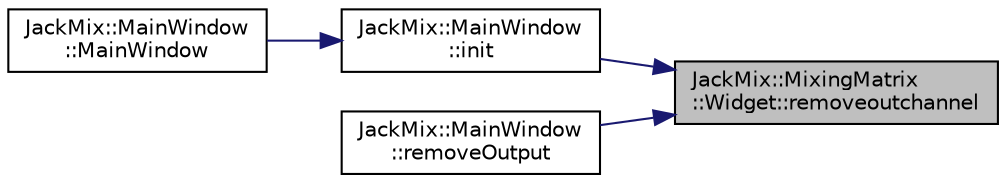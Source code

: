 digraph "JackMix::MixingMatrix::Widget::removeoutchannel"
{
 // LATEX_PDF_SIZE
  edge [fontname="Helvetica",fontsize="10",labelfontname="Helvetica",labelfontsize="10"];
  node [fontname="Helvetica",fontsize="10",shape=record];
  rankdir="RL";
  Node1 [label="JackMix::MixingMatrix\l::Widget::removeoutchannel",height=0.2,width=0.4,color="black", fillcolor="grey75", style="filled", fontcolor="black",tooltip=" "];
  Node1 -> Node2 [dir="back",color="midnightblue",fontsize="10",style="solid",fontname="Helvetica"];
  Node2 [label="JackMix::MainWindow\l::init",height=0.2,width=0.4,color="black", fillcolor="white", style="filled",URL="$df/d8c/class_jack_mix_1_1_main_window.html#a671e7e5b0a3a7a3fb1cf44c5c8377952",tooltip=" "];
  Node2 -> Node3 [dir="back",color="midnightblue",fontsize="10",style="solid",fontname="Helvetica"];
  Node3 [label="JackMix::MainWindow\l::MainWindow",height=0.2,width=0.4,color="black", fillcolor="white", style="filled",URL="$df/d8c/class_jack_mix_1_1_main_window.html#a2022dfcfcd6eeba03aec9f1e6eb3ece0",tooltip=" "];
  Node1 -> Node4 [dir="back",color="midnightblue",fontsize="10",style="solid",fontname="Helvetica"];
  Node4 [label="JackMix::MainWindow\l::removeOutput",height=0.2,width=0.4,color="black", fillcolor="white", style="filled",URL="$df/d8c/class_jack_mix_1_1_main_window.html#aa36722156e1b41f960dca917d55c4506",tooltip=" "];
}
